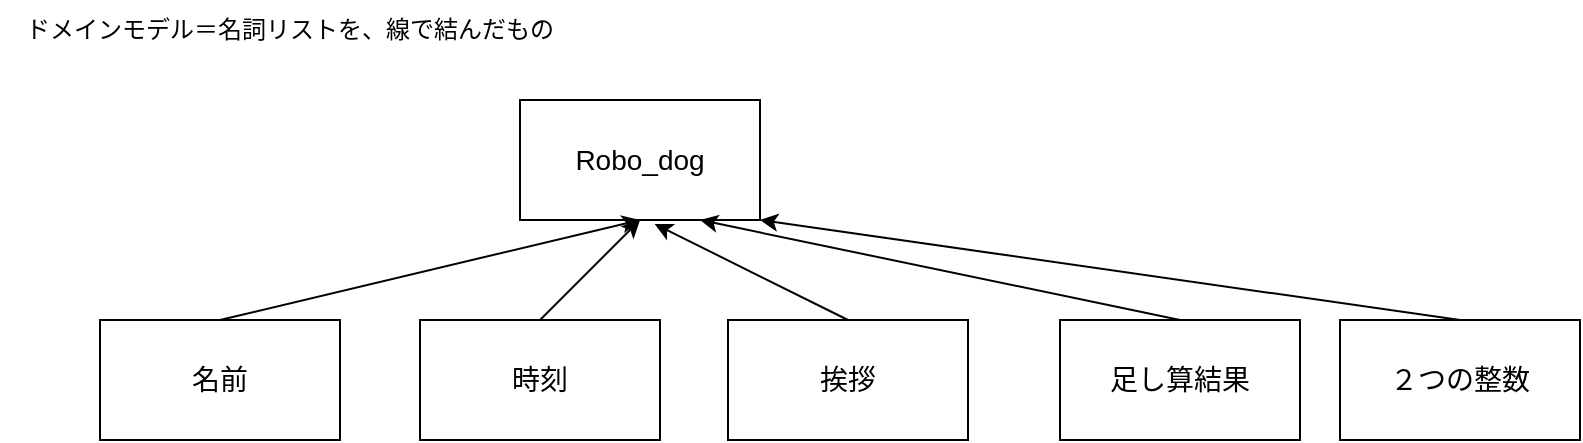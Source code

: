 <mxfile version="28.2.1">
  <diagram name="ページ1" id="UF73gP8CVObMeiamURlC">
    <mxGraphModel dx="778" dy="460" grid="1" gridSize="10" guides="1" tooltips="1" connect="1" arrows="1" fold="1" page="1" pageScale="1" pageWidth="827" pageHeight="1169" math="0" shadow="0">
      <root>
        <mxCell id="0" />
        <mxCell id="1" parent="0" />
        <mxCell id="qr1jpbwWvrFJcuQ7BCQr-1" value="&lt;font style=&quot;font-size: 14px;&quot;&gt;Robo_dog&lt;/font&gt;" style="rounded=0;whiteSpace=wrap;html=1;" vertex="1" parent="1">
          <mxGeometry x="310" y="150" width="120" height="60" as="geometry" />
        </mxCell>
        <mxCell id="qr1jpbwWvrFJcuQ7BCQr-2" value="&lt;font style=&quot;font-size: 14px;&quot;&gt;名前&lt;/font&gt;" style="rounded=0;whiteSpace=wrap;html=1;" vertex="1" parent="1">
          <mxGeometry x="100" y="260" width="120" height="60" as="geometry" />
        </mxCell>
        <mxCell id="qr1jpbwWvrFJcuQ7BCQr-3" value="" style="endArrow=classic;html=1;rounded=0;entryX=0.5;entryY=1;entryDx=0;entryDy=0;exitX=0.5;exitY=0;exitDx=0;exitDy=0;" edge="1" parent="1" source="qr1jpbwWvrFJcuQ7BCQr-2" target="qr1jpbwWvrFJcuQ7BCQr-1">
          <mxGeometry width="50" height="50" relative="1" as="geometry">
            <mxPoint x="380" y="260" as="sourcePoint" />
            <mxPoint x="430" y="210" as="targetPoint" />
          </mxGeometry>
        </mxCell>
        <mxCell id="qr1jpbwWvrFJcuQ7BCQr-4" value="&lt;span style=&quot;font-size: 14px;&quot;&gt;２つの整数&lt;/span&gt;" style="rounded=0;whiteSpace=wrap;html=1;" vertex="1" parent="1">
          <mxGeometry x="720" y="260" width="120" height="60" as="geometry" />
        </mxCell>
        <mxCell id="qr1jpbwWvrFJcuQ7BCQr-8" value="&lt;span style=&quot;font-size: 14px;&quot;&gt;時刻&lt;/span&gt;" style="rounded=0;whiteSpace=wrap;html=1;" vertex="1" parent="1">
          <mxGeometry x="260" y="260" width="120" height="60" as="geometry" />
        </mxCell>
        <mxCell id="qr1jpbwWvrFJcuQ7BCQr-9" value="" style="endArrow=classic;html=1;rounded=0;entryX=0.5;entryY=1;entryDx=0;entryDy=0;exitX=0.5;exitY=0;exitDx=0;exitDy=0;" edge="1" parent="1" source="qr1jpbwWvrFJcuQ7BCQr-8" target="qr1jpbwWvrFJcuQ7BCQr-1">
          <mxGeometry width="50" height="50" relative="1" as="geometry">
            <mxPoint x="560" y="270" as="sourcePoint" />
            <mxPoint x="550" y="220" as="targetPoint" />
          </mxGeometry>
        </mxCell>
        <mxCell id="qr1jpbwWvrFJcuQ7BCQr-11" value="&lt;span style=&quot;font-size: 14px;&quot;&gt;挨拶&lt;/span&gt;" style="rounded=0;whiteSpace=wrap;html=1;" vertex="1" parent="1">
          <mxGeometry x="414" y="260" width="120" height="60" as="geometry" />
        </mxCell>
        <mxCell id="qr1jpbwWvrFJcuQ7BCQr-12" value="" style="endArrow=classic;html=1;rounded=0;entryX=0.561;entryY=1.033;entryDx=0;entryDy=0;exitX=0.5;exitY=0;exitDx=0;exitDy=0;entryPerimeter=0;" edge="1" parent="1" source="qr1jpbwWvrFJcuQ7BCQr-11" target="qr1jpbwWvrFJcuQ7BCQr-1">
          <mxGeometry width="50" height="50" relative="1" as="geometry">
            <mxPoint x="820" y="230" as="sourcePoint" />
            <mxPoint x="810" y="180" as="targetPoint" />
          </mxGeometry>
        </mxCell>
        <mxCell id="qr1jpbwWvrFJcuQ7BCQr-13" value="&lt;span style=&quot;font-size: 14px;&quot;&gt;足し算結果&lt;/span&gt;" style="rounded=0;whiteSpace=wrap;html=1;" vertex="1" parent="1">
          <mxGeometry x="580" y="260" width="120" height="60" as="geometry" />
        </mxCell>
        <mxCell id="qr1jpbwWvrFJcuQ7BCQr-14" value="" style="endArrow=classic;html=1;rounded=0;entryX=0.75;entryY=1;entryDx=0;entryDy=0;exitX=0.5;exitY=0;exitDx=0;exitDy=0;" edge="1" parent="1" source="qr1jpbwWvrFJcuQ7BCQr-13" target="qr1jpbwWvrFJcuQ7BCQr-1">
          <mxGeometry width="50" height="50" relative="1" as="geometry">
            <mxPoint x="680" y="250" as="sourcePoint" />
            <mxPoint x="800" y="170" as="targetPoint" />
          </mxGeometry>
        </mxCell>
        <mxCell id="qr1jpbwWvrFJcuQ7BCQr-15" value="" style="endArrow=classic;html=1;rounded=0;entryX=1;entryY=1;entryDx=0;entryDy=0;exitX=0.5;exitY=0;exitDx=0;exitDy=0;" edge="1" parent="1" source="qr1jpbwWvrFJcuQ7BCQr-4" target="qr1jpbwWvrFJcuQ7BCQr-1">
          <mxGeometry width="50" height="50" relative="1" as="geometry">
            <mxPoint x="800" y="270" as="sourcePoint" />
            <mxPoint x="900" y="170" as="targetPoint" />
          </mxGeometry>
        </mxCell>
        <mxCell id="qr1jpbwWvrFJcuQ7BCQr-16" value="ドメインモデル＝名詞リストを、線で結んだもの" style="text;html=1;align=center;verticalAlign=middle;whiteSpace=wrap;rounded=0;" vertex="1" parent="1">
          <mxGeometry x="50" y="100" width="290" height="30" as="geometry" />
        </mxCell>
      </root>
    </mxGraphModel>
  </diagram>
</mxfile>
